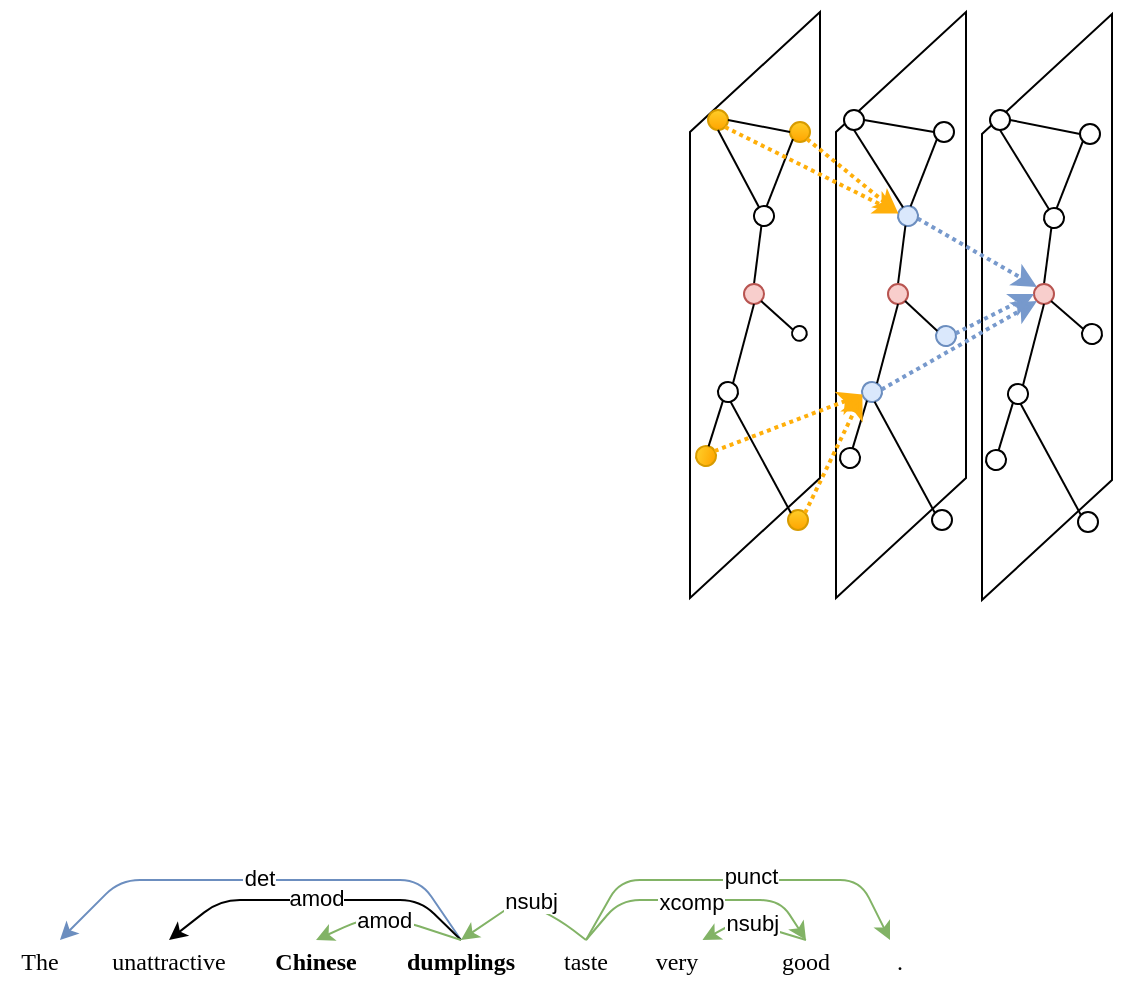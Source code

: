 <mxfile version="22.1.11" type="github">
  <diagram name="第 1 页" id="UdHhdu_RjbXMg5WVr8Md">
    <mxGraphModel dx="683" dy="360" grid="1" gridSize="10" guides="1" tooltips="1" connect="1" arrows="1" fold="1" page="1" pageScale="1" pageWidth="827" pageHeight="1169" math="0" shadow="0">
      <root>
        <mxCell id="0" />
        <mxCell id="1" parent="0" />
        <mxCell id="knmmFiuvMeLzxP_OvAo0-62" value="" style="group;rotation=90;" vertex="1" connectable="0" parent="1">
          <mxGeometry x="310" y="280" width="311" height="251" as="geometry" />
        </mxCell>
        <mxCell id="knmmFiuvMeLzxP_OvAo0-64" value="" style="shape=parallelogram;perimeter=parallelogramPerimeter;fixedSize=1;rotation=-90;direction=east;flipH=1;container=0;size=60;shadow=0;fillColor=default;" vertex="1" parent="knmmFiuvMeLzxP_OvAo0-62">
          <mxGeometry x="-59" y="90" width="293" height="65" as="geometry" />
        </mxCell>
        <mxCell id="knmmFiuvMeLzxP_OvAo0-65" value="" style="shape=parallelogram;perimeter=parallelogramPerimeter;fixedSize=1;rotation=-90;direction=west;flipH=1;container=0;size=60;shadow=0;fillColor=default;" vertex="1" parent="knmmFiuvMeLzxP_OvAo0-62">
          <mxGeometry x="14" y="90" width="293" height="65" as="geometry" />
        </mxCell>
        <mxCell id="knmmFiuvMeLzxP_OvAo0-66" value="" style="shape=parallelogram;perimeter=parallelogramPerimeter;fixedSize=1;rotation=-90;direction=west;flipH=1;container=0;size=60;shadow=0;fillColor=default;" vertex="1" parent="knmmFiuvMeLzxP_OvAo0-62">
          <mxGeometry x="87" y="91" width="293" height="65" as="geometry" />
        </mxCell>
        <mxCell id="knmmFiuvMeLzxP_OvAo0-67" value="" style="ellipse;aspect=fixed;shadow=0;rotation=-30;" vertex="1" parent="knmmFiuvMeLzxP_OvAo0-62">
          <mxGeometry x="232" y="74" width="10" height="10" as="geometry" />
        </mxCell>
        <mxCell id="knmmFiuvMeLzxP_OvAo0-68" value="" style="endArrow=none;rounded=0;exitX=0.5;exitY=0;exitDx=0;exitDy=0;shadow=0;entryX=0;entryY=1;entryDx=0;entryDy=0;" edge="1" parent="knmmFiuvMeLzxP_OvAo0-62" source="knmmFiuvMeLzxP_OvAo0-70" target="knmmFiuvMeLzxP_OvAo0-67">
          <mxGeometry width="50" height="50" relative="1" as="geometry">
            <mxPoint x="63" y="155" as="sourcePoint" />
            <mxPoint x="237" y="99" as="targetPoint" />
          </mxGeometry>
        </mxCell>
        <mxCell id="knmmFiuvMeLzxP_OvAo0-69" value="" style="ellipse;aspect=fixed;shadow=0;rotation=-15;" vertex="1" parent="knmmFiuvMeLzxP_OvAo0-62">
          <mxGeometry x="251" y="132" width="10" height="10" as="geometry" />
        </mxCell>
        <mxCell id="knmmFiuvMeLzxP_OvAo0-70" value="" style="ellipse;aspect=fixed;shadow=0;rotation=0;fillColor=#f8cecc;strokeColor=#b85450;" vertex="1" parent="knmmFiuvMeLzxP_OvAo0-62">
          <mxGeometry x="227" y="112" width="10" height="10" as="geometry" />
        </mxCell>
        <mxCell id="knmmFiuvMeLzxP_OvAo0-71" value="" style="endArrow=none;rounded=0;exitX=0;exitY=0;exitDx=0;exitDy=0;shadow=0;entryX=1;entryY=1;entryDx=0;entryDy=0;" edge="1" parent="knmmFiuvMeLzxP_OvAo0-62" source="knmmFiuvMeLzxP_OvAo0-69" target="knmmFiuvMeLzxP_OvAo0-70">
          <mxGeometry width="50" height="50" relative="1" as="geometry">
            <mxPoint x="125" y="175" as="sourcePoint" />
            <mxPoint x="217" y="139" as="targetPoint" />
          </mxGeometry>
        </mxCell>
        <mxCell id="knmmFiuvMeLzxP_OvAo0-72" value="" style="ellipse;aspect=fixed;shadow=0;rotation=-15;" vertex="1" parent="knmmFiuvMeLzxP_OvAo0-62">
          <mxGeometry x="214" y="162" width="10" height="10" as="geometry" />
        </mxCell>
        <mxCell id="knmmFiuvMeLzxP_OvAo0-73" value="" style="ellipse;aspect=fixed;shadow=0;rotation=0;" vertex="1" parent="knmmFiuvMeLzxP_OvAo0-62">
          <mxGeometry x="250" y="32" width="10" height="10" as="geometry" />
        </mxCell>
        <mxCell id="knmmFiuvMeLzxP_OvAo0-74" value="" style="endArrow=none;rounded=0;exitX=0;exitY=1;exitDx=0;exitDy=0;shadow=0;entryX=1;entryY=0;entryDx=0;entryDy=0;" edge="1" parent="knmmFiuvMeLzxP_OvAo0-62" source="knmmFiuvMeLzxP_OvAo0-73" target="knmmFiuvMeLzxP_OvAo0-67">
          <mxGeometry width="50" height="50" relative="1" as="geometry">
            <mxPoint x="259" y="187" as="sourcePoint" />
            <mxPoint x="255" y="151" as="targetPoint" />
          </mxGeometry>
        </mxCell>
        <mxCell id="knmmFiuvMeLzxP_OvAo0-75" value="" style="ellipse;aspect=fixed;shadow=0;rotation=0;" vertex="1" parent="knmmFiuvMeLzxP_OvAo0-62">
          <mxGeometry x="205" y="25" width="10" height="10" as="geometry" />
        </mxCell>
        <mxCell id="knmmFiuvMeLzxP_OvAo0-76" value="" style="endArrow=none;rounded=0;exitX=0.5;exitY=1;exitDx=0;exitDy=0;shadow=0;entryX=0.5;entryY=0;entryDx=0;entryDy=0;" edge="1" parent="knmmFiuvMeLzxP_OvAo0-62" source="knmmFiuvMeLzxP_OvAo0-75" target="knmmFiuvMeLzxP_OvAo0-67">
          <mxGeometry width="50" height="50" relative="1" as="geometry">
            <mxPoint x="172" y="-11" as="sourcePoint" />
            <mxPoint x="172" y="36" as="targetPoint" />
          </mxGeometry>
        </mxCell>
        <mxCell id="knmmFiuvMeLzxP_OvAo0-77" value="" style="endArrow=none;rounded=0;exitX=0;exitY=0.5;exitDx=0;exitDy=0;shadow=0;entryX=1;entryY=0.5;entryDx=0;entryDy=0;" edge="1" parent="knmmFiuvMeLzxP_OvAo0-62" source="knmmFiuvMeLzxP_OvAo0-73" target="knmmFiuvMeLzxP_OvAo0-75">
          <mxGeometry width="50" height="50" relative="1" as="geometry">
            <mxPoint x="193" y="16" as="sourcePoint" />
            <mxPoint x="168" y="49" as="targetPoint" />
          </mxGeometry>
        </mxCell>
        <mxCell id="knmmFiuvMeLzxP_OvAo0-78" value="" style="endArrow=none;rounded=0;exitX=0.5;exitY=1;exitDx=0;exitDy=0;entryX=1;entryY=0;entryDx=0;entryDy=0;shadow=0;" edge="1" parent="knmmFiuvMeLzxP_OvAo0-62" source="knmmFiuvMeLzxP_OvAo0-70" target="knmmFiuvMeLzxP_OvAo0-72">
          <mxGeometry width="50" height="50" relative="1" as="geometry">
            <mxPoint x="145" y="146" as="sourcePoint" />
            <mxPoint x="133" y="104" as="targetPoint" />
          </mxGeometry>
        </mxCell>
        <mxCell id="knmmFiuvMeLzxP_OvAo0-79" value="" style="ellipse;aspect=fixed;shadow=0;rotation=0;" vertex="1" parent="knmmFiuvMeLzxP_OvAo0-62">
          <mxGeometry x="249" y="226" width="10" height="10" as="geometry" />
        </mxCell>
        <mxCell id="knmmFiuvMeLzxP_OvAo0-80" value="" style="endArrow=none;rounded=0;exitX=0;exitY=0;exitDx=0;exitDy=0;shadow=0;entryX=0.5;entryY=1;entryDx=0;entryDy=0;" edge="1" parent="knmmFiuvMeLzxP_OvAo0-62" source="knmmFiuvMeLzxP_OvAo0-79" target="knmmFiuvMeLzxP_OvAo0-72">
          <mxGeometry width="50" height="50" relative="1" as="geometry">
            <mxPoint x="221" y="142" as="sourcePoint" />
            <mxPoint x="176" y="148" as="targetPoint" />
          </mxGeometry>
        </mxCell>
        <mxCell id="knmmFiuvMeLzxP_OvAo0-81" value="" style="ellipse;aspect=fixed;shadow=0;rotation=-75;" vertex="1" parent="knmmFiuvMeLzxP_OvAo0-62">
          <mxGeometry x="203" y="195" width="10" height="10" as="geometry" />
        </mxCell>
        <mxCell id="knmmFiuvMeLzxP_OvAo0-82" value="" style="endArrow=none;rounded=0;shadow=0;entryX=1;entryY=0.5;entryDx=0;entryDy=0;exitX=0;exitY=1;exitDx=0;exitDy=0;" edge="1" parent="knmmFiuvMeLzxP_OvAo0-62" source="knmmFiuvMeLzxP_OvAo0-72" target="knmmFiuvMeLzxP_OvAo0-81">
          <mxGeometry width="50" height="50" relative="1" as="geometry">
            <mxPoint x="177" y="158" as="sourcePoint" />
            <mxPoint x="174" y="164" as="targetPoint" />
          </mxGeometry>
        </mxCell>
        <mxCell id="knmmFiuvMeLzxP_OvAo0-83" value="" style="endArrow=classic;rounded=0;entryX=0;entryY=0;entryDx=0;entryDy=0;exitX=1;exitY=1;exitDx=0;exitDy=0;strokeColor=#7799CC;dashed=1;dashPattern=1 1;strokeWidth=2;" edge="1" parent="knmmFiuvMeLzxP_OvAo0-62" source="knmmFiuvMeLzxP_OvAo0-84" target="knmmFiuvMeLzxP_OvAo0-70">
          <mxGeometry width="50" height="50" relative="1" as="geometry">
            <mxPoint x="173" y="-314" as="sourcePoint" />
            <mxPoint x="279" y="-361" as="targetPoint" />
          </mxGeometry>
        </mxCell>
        <mxCell id="knmmFiuvMeLzxP_OvAo0-84" value="" style="ellipse;aspect=fixed;shadow=0;rotation=-30;fillColor=#dae8fc;strokeColor=#6c8ebf;" vertex="1" parent="knmmFiuvMeLzxP_OvAo0-62">
          <mxGeometry x="159" y="73" width="10" height="10" as="geometry" />
        </mxCell>
        <mxCell id="knmmFiuvMeLzxP_OvAo0-85" value="" style="endArrow=none;rounded=0;exitX=0.5;exitY=0;exitDx=0;exitDy=0;shadow=0;entryX=0;entryY=1;entryDx=0;entryDy=0;" edge="1" parent="knmmFiuvMeLzxP_OvAo0-62" source="knmmFiuvMeLzxP_OvAo0-87" target="knmmFiuvMeLzxP_OvAo0-84">
          <mxGeometry width="50" height="50" relative="1" as="geometry">
            <mxPoint x="-10" y="154" as="sourcePoint" />
            <mxPoint x="164" y="98" as="targetPoint" />
          </mxGeometry>
        </mxCell>
        <mxCell id="knmmFiuvMeLzxP_OvAo0-86" value="" style="ellipse;aspect=fixed;shadow=0;rotation=-15;strokeColor=#6C8EBF;fillColor=#DAE8FC;" vertex="1" parent="knmmFiuvMeLzxP_OvAo0-62">
          <mxGeometry x="178" y="133" width="10" height="10" as="geometry" />
        </mxCell>
        <mxCell id="knmmFiuvMeLzxP_OvAo0-87" value="" style="ellipse;aspect=fixed;shadow=0;rotation=0;fillColor=#f8cecc;strokeColor=#b85450;" vertex="1" parent="knmmFiuvMeLzxP_OvAo0-62">
          <mxGeometry x="154" y="112" width="10" height="10" as="geometry" />
        </mxCell>
        <mxCell id="knmmFiuvMeLzxP_OvAo0-88" value="" style="endArrow=none;rounded=0;exitX=0;exitY=0;exitDx=0;exitDy=0;shadow=0;entryX=1;entryY=1;entryDx=0;entryDy=0;" edge="1" parent="knmmFiuvMeLzxP_OvAo0-62" source="knmmFiuvMeLzxP_OvAo0-86" target="knmmFiuvMeLzxP_OvAo0-87">
          <mxGeometry width="50" height="50" relative="1" as="geometry">
            <mxPoint x="52" y="174" as="sourcePoint" />
            <mxPoint x="144" y="138" as="targetPoint" />
          </mxGeometry>
        </mxCell>
        <mxCell id="knmmFiuvMeLzxP_OvAo0-89" value="" style="ellipse;aspect=fixed;shadow=0;rotation=-15;fillColor=#dae8fc;strokeColor=#6c8ebf;" vertex="1" parent="knmmFiuvMeLzxP_OvAo0-62">
          <mxGeometry x="141" y="161" width="10" height="10" as="geometry" />
        </mxCell>
        <mxCell id="knmmFiuvMeLzxP_OvAo0-90" value="" style="ellipse;aspect=fixed;shadow=0;rotation=0;" vertex="1" parent="knmmFiuvMeLzxP_OvAo0-62">
          <mxGeometry x="177" y="31" width="10" height="10" as="geometry" />
        </mxCell>
        <mxCell id="knmmFiuvMeLzxP_OvAo0-91" value="" style="endArrow=none;rounded=0;exitX=0;exitY=1;exitDx=0;exitDy=0;shadow=0;entryX=1;entryY=0;entryDx=0;entryDy=0;" edge="1" parent="knmmFiuvMeLzxP_OvAo0-62" source="knmmFiuvMeLzxP_OvAo0-90" target="knmmFiuvMeLzxP_OvAo0-84">
          <mxGeometry width="50" height="50" relative="1" as="geometry">
            <mxPoint x="186" y="186" as="sourcePoint" />
            <mxPoint x="182" y="150" as="targetPoint" />
          </mxGeometry>
        </mxCell>
        <mxCell id="knmmFiuvMeLzxP_OvAo0-92" value="" style="ellipse;aspect=fixed;shadow=0;rotation=0;" vertex="1" parent="knmmFiuvMeLzxP_OvAo0-62">
          <mxGeometry x="132" y="25" width="10" height="10" as="geometry" />
        </mxCell>
        <mxCell id="knmmFiuvMeLzxP_OvAo0-93" value="" style="endArrow=none;rounded=0;exitX=0.5;exitY=1;exitDx=0;exitDy=0;shadow=0;entryX=0.5;entryY=0;entryDx=0;entryDy=0;" edge="1" parent="knmmFiuvMeLzxP_OvAo0-62" source="knmmFiuvMeLzxP_OvAo0-92" target="knmmFiuvMeLzxP_OvAo0-84">
          <mxGeometry width="50" height="50" relative="1" as="geometry">
            <mxPoint x="99" y="-12" as="sourcePoint" />
            <mxPoint x="99" y="35" as="targetPoint" />
          </mxGeometry>
        </mxCell>
        <mxCell id="knmmFiuvMeLzxP_OvAo0-94" value="" style="endArrow=none;rounded=0;exitX=0;exitY=0.5;exitDx=0;exitDy=0;shadow=0;entryX=1;entryY=0.5;entryDx=0;entryDy=0;" edge="1" parent="knmmFiuvMeLzxP_OvAo0-62" source="knmmFiuvMeLzxP_OvAo0-90" target="knmmFiuvMeLzxP_OvAo0-92">
          <mxGeometry width="50" height="50" relative="1" as="geometry">
            <mxPoint x="120" y="15" as="sourcePoint" />
            <mxPoint x="95" y="48" as="targetPoint" />
          </mxGeometry>
        </mxCell>
        <mxCell id="knmmFiuvMeLzxP_OvAo0-95" value="" style="endArrow=none;rounded=0;exitX=0.5;exitY=1;exitDx=0;exitDy=0;entryX=1;entryY=0;entryDx=0;entryDy=0;shadow=0;" edge="1" parent="knmmFiuvMeLzxP_OvAo0-62" source="knmmFiuvMeLzxP_OvAo0-87" target="knmmFiuvMeLzxP_OvAo0-89">
          <mxGeometry width="50" height="50" relative="1" as="geometry">
            <mxPoint x="72" y="145" as="sourcePoint" />
            <mxPoint x="60" y="103" as="targetPoint" />
          </mxGeometry>
        </mxCell>
        <mxCell id="knmmFiuvMeLzxP_OvAo0-96" value="" style="ellipse;aspect=fixed;shadow=0;rotation=0;" vertex="1" parent="knmmFiuvMeLzxP_OvAo0-62">
          <mxGeometry x="176" y="225" width="10" height="10" as="geometry" />
        </mxCell>
        <mxCell id="knmmFiuvMeLzxP_OvAo0-97" value="" style="endArrow=none;rounded=0;exitX=0;exitY=0;exitDx=0;exitDy=0;shadow=0;entryX=0.5;entryY=1;entryDx=0;entryDy=0;" edge="1" parent="knmmFiuvMeLzxP_OvAo0-62" source="knmmFiuvMeLzxP_OvAo0-96" target="knmmFiuvMeLzxP_OvAo0-89">
          <mxGeometry width="50" height="50" relative="1" as="geometry">
            <mxPoint x="148" y="141" as="sourcePoint" />
            <mxPoint x="103" y="147" as="targetPoint" />
          </mxGeometry>
        </mxCell>
        <mxCell id="knmmFiuvMeLzxP_OvAo0-98" value="" style="ellipse;aspect=fixed;shadow=0;rotation=-75;" vertex="1" parent="knmmFiuvMeLzxP_OvAo0-62">
          <mxGeometry x="130" y="194" width="10" height="10" as="geometry" />
        </mxCell>
        <mxCell id="knmmFiuvMeLzxP_OvAo0-99" value="" style="endArrow=none;rounded=0;shadow=0;entryX=1;entryY=0.5;entryDx=0;entryDy=0;exitX=0;exitY=1;exitDx=0;exitDy=0;" edge="1" parent="knmmFiuvMeLzxP_OvAo0-62" source="knmmFiuvMeLzxP_OvAo0-89" target="knmmFiuvMeLzxP_OvAo0-98">
          <mxGeometry width="50" height="50" relative="1" as="geometry">
            <mxPoint x="104" y="157" as="sourcePoint" />
            <mxPoint x="101" y="163" as="targetPoint" />
          </mxGeometry>
        </mxCell>
        <mxCell id="knmmFiuvMeLzxP_OvAo0-100" value="" style="ellipse;aspect=fixed;shadow=0;rotation=-30;" vertex="1" parent="knmmFiuvMeLzxP_OvAo0-62">
          <mxGeometry x="87" y="73" width="10" height="10" as="geometry" />
        </mxCell>
        <mxCell id="knmmFiuvMeLzxP_OvAo0-101" value="" style="endArrow=none;rounded=0;exitX=0.5;exitY=0;exitDx=0;exitDy=0;shadow=0;entryX=0;entryY=1;entryDx=0;entryDy=0;" edge="1" parent="knmmFiuvMeLzxP_OvAo0-62" source="knmmFiuvMeLzxP_OvAo0-103" target="knmmFiuvMeLzxP_OvAo0-100">
          <mxGeometry width="50" height="50" relative="1" as="geometry">
            <mxPoint x="-82" y="154" as="sourcePoint" />
            <mxPoint x="92" y="98" as="targetPoint" />
          </mxGeometry>
        </mxCell>
        <mxCell id="knmmFiuvMeLzxP_OvAo0-102" value="" style="ellipse;aspect=fixed;shadow=0;rotation=-15;" vertex="1" parent="knmmFiuvMeLzxP_OvAo0-62">
          <mxGeometry x="106" y="133" width="7.38" height="7.38" as="geometry" />
        </mxCell>
        <mxCell id="knmmFiuvMeLzxP_OvAo0-103" value="" style="ellipse;aspect=fixed;shadow=0;rotation=0;fillColor=#f8cecc;strokeColor=#b85450;" vertex="1" parent="knmmFiuvMeLzxP_OvAo0-62">
          <mxGeometry x="82" y="112" width="10" height="10" as="geometry" />
        </mxCell>
        <mxCell id="knmmFiuvMeLzxP_OvAo0-104" value="" style="endArrow=none;rounded=0;exitX=0;exitY=0;exitDx=0;exitDy=0;shadow=0;entryX=1;entryY=1;entryDx=0;entryDy=0;" edge="1" parent="knmmFiuvMeLzxP_OvAo0-62" source="knmmFiuvMeLzxP_OvAo0-102" target="knmmFiuvMeLzxP_OvAo0-103">
          <mxGeometry width="50" height="50" relative="1" as="geometry">
            <mxPoint x="-20" y="174" as="sourcePoint" />
            <mxPoint x="72" y="138" as="targetPoint" />
          </mxGeometry>
        </mxCell>
        <mxCell id="knmmFiuvMeLzxP_OvAo0-105" value="" style="ellipse;aspect=fixed;shadow=0;rotation=-15;" vertex="1" parent="knmmFiuvMeLzxP_OvAo0-62">
          <mxGeometry x="69" y="161" width="10" height="10" as="geometry" />
        </mxCell>
        <mxCell id="knmmFiuvMeLzxP_OvAo0-106" value="" style="ellipse;aspect=fixed;shadow=0;rotation=0;fillColor=#ffcd28;strokeColor=#d79b00;gradientColor=#ffa500;" vertex="1" parent="knmmFiuvMeLzxP_OvAo0-62">
          <mxGeometry x="105" y="31" width="10" height="10" as="geometry" />
        </mxCell>
        <mxCell id="knmmFiuvMeLzxP_OvAo0-107" value="" style="endArrow=none;rounded=0;exitX=0;exitY=1;exitDx=0;exitDy=0;shadow=0;entryX=1;entryY=0;entryDx=0;entryDy=0;" edge="1" parent="knmmFiuvMeLzxP_OvAo0-62" source="knmmFiuvMeLzxP_OvAo0-106" target="knmmFiuvMeLzxP_OvAo0-100">
          <mxGeometry width="50" height="50" relative="1" as="geometry">
            <mxPoint x="114" y="186" as="sourcePoint" />
            <mxPoint x="110" y="150" as="targetPoint" />
          </mxGeometry>
        </mxCell>
        <mxCell id="knmmFiuvMeLzxP_OvAo0-108" value="" style="ellipse;aspect=fixed;shadow=0;rotation=0;fillColor=#ffcd28;gradientColor=#ffa500;strokeColor=#d79b00;" vertex="1" parent="knmmFiuvMeLzxP_OvAo0-62">
          <mxGeometry x="64" y="25" width="10" height="10" as="geometry" />
        </mxCell>
        <mxCell id="knmmFiuvMeLzxP_OvAo0-109" value="" style="endArrow=none;rounded=0;exitX=0.5;exitY=1;exitDx=0;exitDy=0;shadow=0;entryX=0.5;entryY=0;entryDx=0;entryDy=0;" edge="1" parent="knmmFiuvMeLzxP_OvAo0-62" source="knmmFiuvMeLzxP_OvAo0-108" target="knmmFiuvMeLzxP_OvAo0-100">
          <mxGeometry width="50" height="50" relative="1" as="geometry">
            <mxPoint x="27" y="-12" as="sourcePoint" />
            <mxPoint x="27" y="35" as="targetPoint" />
          </mxGeometry>
        </mxCell>
        <mxCell id="knmmFiuvMeLzxP_OvAo0-110" value="" style="endArrow=none;rounded=0;exitX=0;exitY=0.5;exitDx=0;exitDy=0;shadow=0;entryX=1;entryY=0.5;entryDx=0;entryDy=0;" edge="1" parent="knmmFiuvMeLzxP_OvAo0-62" source="knmmFiuvMeLzxP_OvAo0-106" target="knmmFiuvMeLzxP_OvAo0-108">
          <mxGeometry width="50" height="50" relative="1" as="geometry">
            <mxPoint x="48" y="15" as="sourcePoint" />
            <mxPoint x="23" y="48" as="targetPoint" />
          </mxGeometry>
        </mxCell>
        <mxCell id="knmmFiuvMeLzxP_OvAo0-111" value="" style="endArrow=none;rounded=0;exitX=0.5;exitY=1;exitDx=0;exitDy=0;entryX=1;entryY=0;entryDx=0;entryDy=0;shadow=0;" edge="1" parent="knmmFiuvMeLzxP_OvAo0-62" source="knmmFiuvMeLzxP_OvAo0-103" target="knmmFiuvMeLzxP_OvAo0-105">
          <mxGeometry width="50" height="50" relative="1" as="geometry">
            <mxPoint y="145" as="sourcePoint" />
            <mxPoint x="-12" y="103" as="targetPoint" />
          </mxGeometry>
        </mxCell>
        <mxCell id="knmmFiuvMeLzxP_OvAo0-112" value="" style="ellipse;aspect=fixed;shadow=0;rotation=0;fillColor=#ffcd28;gradientColor=#ffa500;strokeColor=#d79b00;" vertex="1" parent="knmmFiuvMeLzxP_OvAo0-62">
          <mxGeometry x="104" y="225" width="10" height="10" as="geometry" />
        </mxCell>
        <mxCell id="knmmFiuvMeLzxP_OvAo0-113" value="" style="endArrow=none;rounded=0;exitX=0;exitY=0;exitDx=0;exitDy=0;shadow=0;entryX=0.5;entryY=1;entryDx=0;entryDy=0;" edge="1" parent="knmmFiuvMeLzxP_OvAo0-62" source="knmmFiuvMeLzxP_OvAo0-112" target="knmmFiuvMeLzxP_OvAo0-105">
          <mxGeometry width="50" height="50" relative="1" as="geometry">
            <mxPoint x="76" y="141" as="sourcePoint" />
            <mxPoint x="31" y="147" as="targetPoint" />
          </mxGeometry>
        </mxCell>
        <mxCell id="knmmFiuvMeLzxP_OvAo0-114" value="" style="ellipse;aspect=fixed;shadow=0;rotation=-75;fillColor=#ffcd28;gradientColor=#ffa500;strokeColor=#d79b00;" vertex="1" parent="knmmFiuvMeLzxP_OvAo0-62">
          <mxGeometry x="58" y="193" width="10" height="10" as="geometry" />
        </mxCell>
        <mxCell id="knmmFiuvMeLzxP_OvAo0-115" value="" style="endArrow=none;rounded=0;shadow=0;entryX=1;entryY=0.5;entryDx=0;entryDy=0;exitX=0;exitY=1;exitDx=0;exitDy=0;" edge="1" parent="knmmFiuvMeLzxP_OvAo0-62" source="knmmFiuvMeLzxP_OvAo0-105" target="knmmFiuvMeLzxP_OvAo0-114">
          <mxGeometry width="50" height="50" relative="1" as="geometry">
            <mxPoint x="32" y="157" as="sourcePoint" />
            <mxPoint x="29" y="163" as="targetPoint" />
          </mxGeometry>
        </mxCell>
        <mxCell id="knmmFiuvMeLzxP_OvAo0-116" value="" style="endArrow=classic;rounded=0;entryX=0;entryY=1;entryDx=0;entryDy=0;exitX=1;exitY=0.5;exitDx=0;exitDy=0;strokeColor=#7799CC;dashed=1;dashPattern=1 1;strokeWidth=2;" edge="1" parent="knmmFiuvMeLzxP_OvAo0-62" source="knmmFiuvMeLzxP_OvAo0-89" target="knmmFiuvMeLzxP_OvAo0-70">
          <mxGeometry width="50" height="50" relative="1" as="geometry">
            <mxPoint x="150" y="89" as="sourcePoint" />
            <mxPoint x="218" y="129" as="targetPoint" />
          </mxGeometry>
        </mxCell>
        <mxCell id="knmmFiuvMeLzxP_OvAo0-117" value="" style="endArrow=classic;rounded=0;entryX=0;entryY=0;entryDx=0;entryDy=0;exitX=1;exitY=1;exitDx=0;exitDy=0;strokeColor=#FFAF0A;dashed=1;dashPattern=1 1;strokeWidth=2;" edge="1" parent="knmmFiuvMeLzxP_OvAo0-62" source="knmmFiuvMeLzxP_OvAo0-106" target="knmmFiuvMeLzxP_OvAo0-84">
          <mxGeometry width="50" height="50" relative="1" as="geometry">
            <mxPoint x="-38" y="-331" as="sourcePoint" />
            <mxPoint x="121" y="-279" as="targetPoint" />
          </mxGeometry>
        </mxCell>
        <mxCell id="knmmFiuvMeLzxP_OvAo0-118" value="" style="endArrow=classic;rounded=0;entryX=0;entryY=0.5;entryDx=0;entryDy=0;exitX=1;exitY=0.5;exitDx=0;exitDy=0;strokeColor=#7799CC;dashed=1;dashPattern=1 1;strokeWidth=2;" edge="1" parent="knmmFiuvMeLzxP_OvAo0-62" source="knmmFiuvMeLzxP_OvAo0-86" target="knmmFiuvMeLzxP_OvAo0-70">
          <mxGeometry width="50" height="50" relative="1" as="geometry">
            <mxPoint x="131" y="174" as="sourcePoint" />
            <mxPoint x="218" y="136" as="targetPoint" />
          </mxGeometry>
        </mxCell>
        <mxCell id="knmmFiuvMeLzxP_OvAo0-119" value="" style="endArrow=classic;rounded=0;entryX=0;entryY=0;entryDx=0;entryDy=0;exitX=1;exitY=1;exitDx=0;exitDy=0;strokeColor=#FFAF0A;dashed=1;dashPattern=1 1;strokeWidth=2;" edge="1" parent="knmmFiuvMeLzxP_OvAo0-62" source="knmmFiuvMeLzxP_OvAo0-108" target="knmmFiuvMeLzxP_OvAo0-84">
          <mxGeometry width="50" height="50" relative="1" as="geometry">
            <mxPoint x="85" y="49" as="sourcePoint" />
            <mxPoint x="141" y="86" as="targetPoint" />
          </mxGeometry>
        </mxCell>
        <mxCell id="knmmFiuvMeLzxP_OvAo0-120" value="" style="endArrow=classic;rounded=0;entryX=0;entryY=0.5;entryDx=0;entryDy=0;exitX=1;exitY=1;exitDx=0;exitDy=0;strokeColor=#FFAF0A;dashed=1;dashPattern=1 1;strokeWidth=2;" edge="1" parent="knmmFiuvMeLzxP_OvAo0-62" source="knmmFiuvMeLzxP_OvAo0-114" target="knmmFiuvMeLzxP_OvAo0-89">
          <mxGeometry width="50" height="50" relative="1" as="geometry">
            <mxPoint x="44" y="43" as="sourcePoint" />
            <mxPoint x="141" y="86" as="targetPoint" />
          </mxGeometry>
        </mxCell>
        <mxCell id="knmmFiuvMeLzxP_OvAo0-121" value="" style="endArrow=classic;rounded=0;entryX=0;entryY=0.5;entryDx=0;entryDy=0;exitX=1;exitY=0;exitDx=0;exitDy=0;strokeColor=#FFAF0A;dashed=1;dashPattern=1 1;strokeWidth=2;" edge="1" parent="knmmFiuvMeLzxP_OvAo0-62" source="knmmFiuvMeLzxP_OvAo0-112" target="knmmFiuvMeLzxP_OvAo0-89">
          <mxGeometry width="50" height="50" relative="1" as="geometry">
            <mxPoint x="35" y="216" as="sourcePoint" />
            <mxPoint x="122" y="177" as="targetPoint" />
          </mxGeometry>
        </mxCell>
        <UserObject label="The" placeholders="1" name="Variable" id="knmmFiuvMeLzxP_OvAo0-169">
          <mxCell style="text;strokeColor=none;fillColor=none;align=center;verticalAlign=middle;overflow=hidden;fontFamily=Verdana;" vertex="1" parent="1">
            <mxGeometry x="20" y="720" width="40" height="20" as="geometry" />
          </mxCell>
        </UserObject>
        <UserObject label="unattractive" placeholders="1" name="Variable" id="knmmFiuvMeLzxP_OvAo0-170">
          <mxCell style="text;strokeColor=none;fillColor=none;align=center;verticalAlign=middle;overflow=hidden;fontFamily=Verdana;fontStyle=0;" vertex="1" parent="1">
            <mxGeometry x="63" y="720" width="83" height="20" as="geometry" />
          </mxCell>
        </UserObject>
        <UserObject label="Chinese" placeholders="1" name="Variable" id="knmmFiuvMeLzxP_OvAo0-171">
          <mxCell style="text;strokeColor=none;fillColor=none;align=center;verticalAlign=middle;overflow=hidden;fontFamily=Verdana;fontStyle=1" vertex="1" parent="1">
            <mxGeometry x="151" y="720" width="54" height="20" as="geometry" />
          </mxCell>
        </UserObject>
        <UserObject label="dumplings" placeholders="1" name="Variable" id="knmmFiuvMeLzxP_OvAo0-172">
          <mxCell style="text;strokeColor=none;fillColor=none;align=center;verticalAlign=middle;overflow=hidden;fontFamily=Verdana;fontStyle=1" vertex="1" parent="1">
            <mxGeometry x="214" y="720" width="73" height="20" as="geometry" />
          </mxCell>
        </UserObject>
        <UserObject label="taste" placeholders="1" name="Variable" id="knmmFiuvMeLzxP_OvAo0-173">
          <mxCell style="text;strokeColor=none;fillColor=none;align=center;verticalAlign=middle;overflow=hidden;fontFamily=Verdana;" vertex="1" parent="1">
            <mxGeometry x="288" y="720" width="50" height="20" as="geometry" />
          </mxCell>
        </UserObject>
        <UserObject label="very" placeholders="1" name="Variable" id="knmmFiuvMeLzxP_OvAo0-174">
          <mxCell style="text;strokeColor=none;fillColor=none;align=center;verticalAlign=middle;overflow=hidden;fontFamily=Verdana;" vertex="1" parent="1">
            <mxGeometry x="333" y="720" width="51" height="20" as="geometry" />
          </mxCell>
        </UserObject>
        <UserObject label="good" placeholders="1" name="Variable" id="knmmFiuvMeLzxP_OvAo0-175">
          <mxCell style="text;strokeColor=none;fillColor=none;align=center;verticalAlign=middle;overflow=hidden;fontFamily=Verdana;fontStyle=0;" vertex="1" parent="1">
            <mxGeometry x="398" y="720" width="50" height="20" as="geometry" />
          </mxCell>
        </UserObject>
        <UserObject label="." placeholders="1" name="Variable" id="knmmFiuvMeLzxP_OvAo0-179">
          <mxCell style="text;strokeColor=none;fillColor=none;align=center;verticalAlign=middle;overflow=hidden;fontFamily=Verdana;" vertex="1" parent="1">
            <mxGeometry x="460" y="720" width="20" height="20" as="geometry" />
          </mxCell>
        </UserObject>
        <mxCell id="knmmFiuvMeLzxP_OvAo0-184" value="" style="endArrow=classic;entryX=0.75;entryY=0;entryDx=0;entryDy=0;rounded=1;exitX=0.5;exitY=0;exitDx=0;exitDy=0;fillColor=#dae8fc;strokeColor=#6c8ebf;" edge="1" parent="1" source="knmmFiuvMeLzxP_OvAo0-172" target="knmmFiuvMeLzxP_OvAo0-169">
          <mxGeometry relative="1" as="geometry">
            <mxPoint x="528" y="720" as="sourcePoint" />
            <mxPoint x="136" y="791" as="targetPoint" />
            <Array as="points">
              <mxPoint x="230" y="690" />
              <mxPoint x="80" y="690" />
            </Array>
          </mxGeometry>
        </mxCell>
        <mxCell id="knmmFiuvMeLzxP_OvAo0-185" value="det" style="edgeLabel;resizable=0;align=center;verticalAlign=middle;" connectable="0" vertex="1" parent="knmmFiuvMeLzxP_OvAo0-184">
          <mxGeometry relative="1" as="geometry">
            <mxPoint x="-2" y="-2" as="offset" />
          </mxGeometry>
        </mxCell>
        <mxCell id="knmmFiuvMeLzxP_OvAo0-188" value="" style="endArrow=classic;rounded=1;exitX=0.5;exitY=0;exitDx=0;exitDy=0;entryX=0.5;entryY=0;entryDx=0;entryDy=0;" edge="1" parent="1" source="knmmFiuvMeLzxP_OvAo0-172" target="knmmFiuvMeLzxP_OvAo0-170">
          <mxGeometry relative="1" as="geometry">
            <mxPoint x="528" y="720" as="sourcePoint" />
            <mxPoint x="226" y="730" as="targetPoint" />
            <Array as="points">
              <mxPoint x="230" y="700" />
              <mxPoint x="130" y="700" />
            </Array>
          </mxGeometry>
        </mxCell>
        <mxCell id="knmmFiuvMeLzxP_OvAo0-222" value="amod" style="edgeLabel;html=1;align=center;verticalAlign=middle;resizable=0;points=[];" vertex="1" connectable="0" parent="knmmFiuvMeLzxP_OvAo0-188">
          <mxGeometry x="0.065" y="1" relative="1" as="geometry">
            <mxPoint x="5" y="-2" as="offset" />
          </mxGeometry>
        </mxCell>
        <mxCell id="knmmFiuvMeLzxP_OvAo0-191" value="" style="endArrow=classic;rounded=1;exitX=0.5;exitY=0;exitDx=0;exitDy=0;entryX=0.5;entryY=0;entryDx=0;entryDy=0;fillColor=#d5e8d4;gradientColor=#97d077;strokeColor=#82b366;" edge="1" parent="1" source="knmmFiuvMeLzxP_OvAo0-173" target="knmmFiuvMeLzxP_OvAo0-172">
          <mxGeometry relative="1" as="geometry">
            <mxPoint x="495" y="730" as="sourcePoint" />
            <mxPoint x="269" y="730" as="targetPoint" />
            <Array as="points">
              <mxPoint x="300" y="710" />
              <mxPoint x="280" y="700" />
            </Array>
          </mxGeometry>
        </mxCell>
        <mxCell id="knmmFiuvMeLzxP_OvAo0-192" value="nsubj" style="edgeLabel;resizable=0;align=center;verticalAlign=middle;" connectable="0" vertex="1" parent="knmmFiuvMeLzxP_OvAo0-191">
          <mxGeometry relative="1" as="geometry">
            <mxPoint x="4" y="-1" as="offset" />
          </mxGeometry>
        </mxCell>
        <mxCell id="knmmFiuvMeLzxP_OvAo0-195" value="" style="endArrow=classic;rounded=1;exitX=0.5;exitY=0;exitDx=0;exitDy=0;entryX=0.5;entryY=0;entryDx=0;entryDy=0;fillColor=#d5e8d4;strokeColor=#82b366;gradientColor=#97d077;" edge="1" parent="1" source="knmmFiuvMeLzxP_OvAo0-172" target="knmmFiuvMeLzxP_OvAo0-171">
          <mxGeometry relative="1" as="geometry">
            <mxPoint x="399" y="731" as="sourcePoint" />
            <mxPoint x="328" y="731" as="targetPoint" />
            <Array as="points">
              <mxPoint x="220" y="710" />
              <mxPoint x="200" y="710" />
            </Array>
          </mxGeometry>
        </mxCell>
        <mxCell id="knmmFiuvMeLzxP_OvAo0-196" value="amod" style="edgeLabel;resizable=0;align=center;verticalAlign=middle;" connectable="0" vertex="1" parent="knmmFiuvMeLzxP_OvAo0-195">
          <mxGeometry relative="1" as="geometry">
            <mxPoint x="-2" y="-1" as="offset" />
          </mxGeometry>
        </mxCell>
        <mxCell id="knmmFiuvMeLzxP_OvAo0-216" value="" style="endArrow=classic;rounded=1;fillColor=#d5e8d4;gradientColor=#97d077;strokeColor=#82b366;entryX=0.25;entryY=0;entryDx=0;entryDy=0;exitX=0.5;exitY=0;exitDx=0;exitDy=0;" edge="1" parent="1" source="knmmFiuvMeLzxP_OvAo0-173" target="knmmFiuvMeLzxP_OvAo0-179">
          <mxGeometry relative="1" as="geometry">
            <mxPoint x="320" y="650" as="sourcePoint" />
            <mxPoint x="430" y="710" as="targetPoint" />
            <Array as="points">
              <mxPoint x="330" y="690" />
              <mxPoint x="450" y="690" />
            </Array>
          </mxGeometry>
        </mxCell>
        <mxCell id="knmmFiuvMeLzxP_OvAo0-217" value="punct" style="edgeLabel;resizable=0;align=center;verticalAlign=middle;" connectable="0" vertex="1" parent="knmmFiuvMeLzxP_OvAo0-216">
          <mxGeometry relative="1" as="geometry">
            <mxPoint x="6" y="-3" as="offset" />
          </mxGeometry>
        </mxCell>
        <mxCell id="knmmFiuvMeLzxP_OvAo0-218" value="" style="endArrow=classic;rounded=1;exitX=0.5;exitY=0;exitDx=0;exitDy=0;fillColor=#d5e8d4;gradientColor=#97d077;strokeColor=#82b366;entryX=0.5;entryY=0;entryDx=0;entryDy=0;" edge="1" parent="1" source="knmmFiuvMeLzxP_OvAo0-173" target="knmmFiuvMeLzxP_OvAo0-175">
          <mxGeometry relative="1" as="geometry">
            <mxPoint x="320" y="730" as="sourcePoint" />
            <mxPoint x="468" y="729" as="targetPoint" />
            <Array as="points">
              <mxPoint x="330" y="700" />
              <mxPoint x="410" y="700" />
            </Array>
          </mxGeometry>
        </mxCell>
        <mxCell id="knmmFiuvMeLzxP_OvAo0-219" value="xcomp" style="edgeLabel;resizable=0;align=center;verticalAlign=middle;" connectable="0" vertex="1" parent="knmmFiuvMeLzxP_OvAo0-218">
          <mxGeometry relative="1" as="geometry">
            <mxPoint x="-3" as="offset" />
          </mxGeometry>
        </mxCell>
        <mxCell id="knmmFiuvMeLzxP_OvAo0-220" value="" style="endArrow=classic;rounded=1;exitX=0.5;exitY=0;exitDx=0;exitDy=0;entryX=0.75;entryY=0;entryDx=0;entryDy=0;fillColor=#d5e8d4;gradientColor=#97d077;strokeColor=#82b366;" edge="1" parent="1" source="knmmFiuvMeLzxP_OvAo0-175" target="knmmFiuvMeLzxP_OvAo0-174">
          <mxGeometry relative="1" as="geometry">
            <mxPoint x="320" y="730" as="sourcePoint" />
            <mxPoint x="257" y="730" as="targetPoint" />
            <Array as="points">
              <mxPoint x="390" y="710" />
            </Array>
          </mxGeometry>
        </mxCell>
        <mxCell id="knmmFiuvMeLzxP_OvAo0-221" value="nsubj" style="edgeLabel;resizable=0;align=center;verticalAlign=middle;" connectable="0" vertex="1" parent="knmmFiuvMeLzxP_OvAo0-220">
          <mxGeometry relative="1" as="geometry">
            <mxPoint y="-1" as="offset" />
          </mxGeometry>
        </mxCell>
      </root>
    </mxGraphModel>
  </diagram>
</mxfile>
